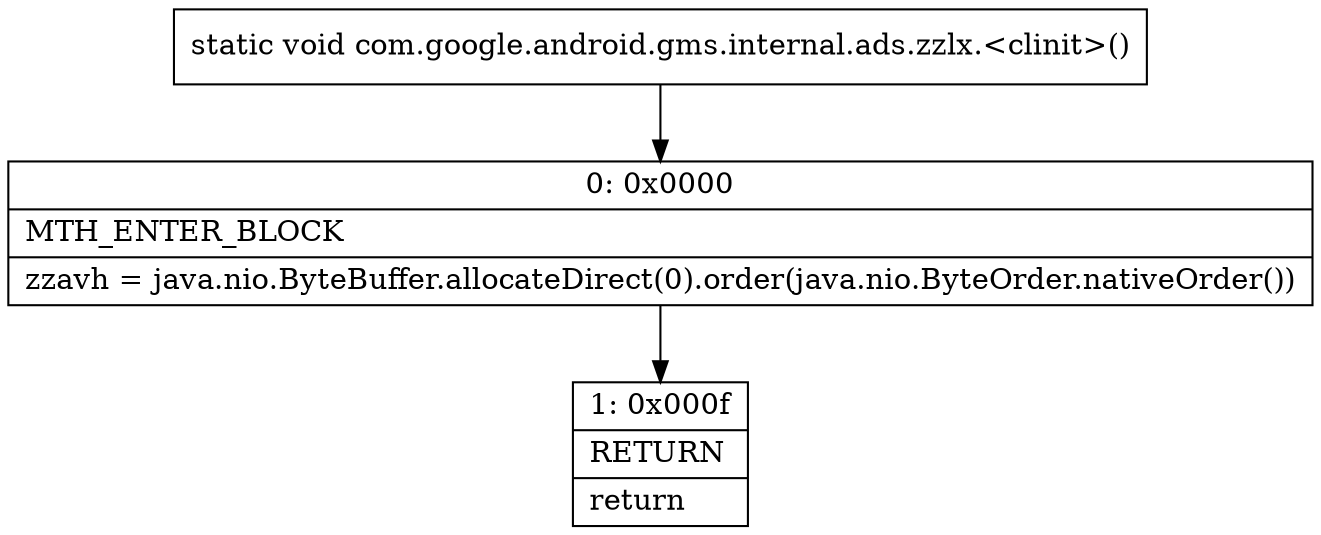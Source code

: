 digraph "CFG forcom.google.android.gms.internal.ads.zzlx.\<clinit\>()V" {
Node_0 [shape=record,label="{0\:\ 0x0000|MTH_ENTER_BLOCK\l|zzavh = java.nio.ByteBuffer.allocateDirect(0).order(java.nio.ByteOrder.nativeOrder())\l}"];
Node_1 [shape=record,label="{1\:\ 0x000f|RETURN\l|return\l}"];
MethodNode[shape=record,label="{static void com.google.android.gms.internal.ads.zzlx.\<clinit\>() }"];
MethodNode -> Node_0;
Node_0 -> Node_1;
}


